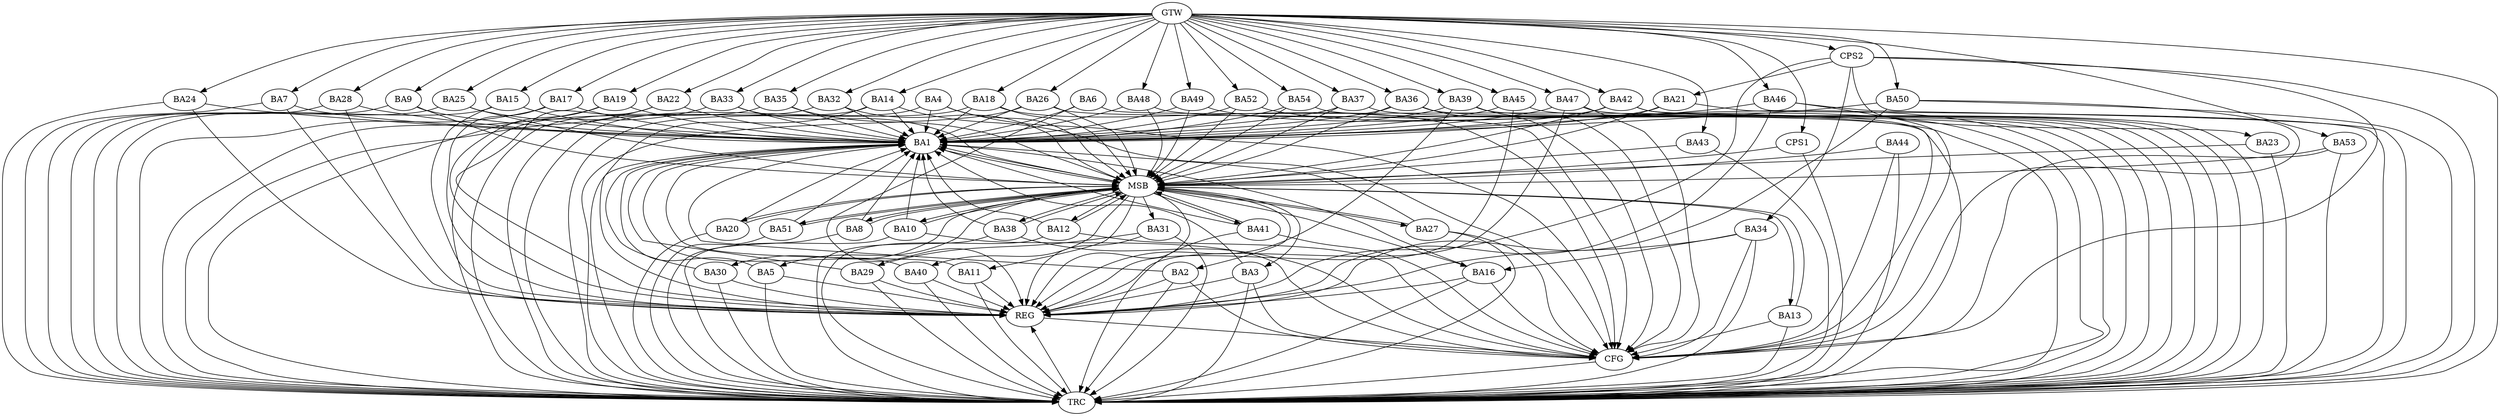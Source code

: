 strict digraph G {
  BA1 [ label="BA1" ];
  BA2 [ label="BA2" ];
  BA3 [ label="BA3" ];
  BA4 [ label="BA4" ];
  BA5 [ label="BA5" ];
  BA6 [ label="BA6" ];
  BA7 [ label="BA7" ];
  BA8 [ label="BA8" ];
  BA9 [ label="BA9" ];
  BA10 [ label="BA10" ];
  BA11 [ label="BA11" ];
  BA12 [ label="BA12" ];
  BA13 [ label="BA13" ];
  BA14 [ label="BA14" ];
  BA15 [ label="BA15" ];
  BA16 [ label="BA16" ];
  BA17 [ label="BA17" ];
  BA18 [ label="BA18" ];
  BA19 [ label="BA19" ];
  BA20 [ label="BA20" ];
  BA21 [ label="BA21" ];
  BA22 [ label="BA22" ];
  BA23 [ label="BA23" ];
  BA24 [ label="BA24" ];
  BA25 [ label="BA25" ];
  BA26 [ label="BA26" ];
  BA27 [ label="BA27" ];
  BA28 [ label="BA28" ];
  BA29 [ label="BA29" ];
  BA30 [ label="BA30" ];
  BA31 [ label="BA31" ];
  BA32 [ label="BA32" ];
  BA33 [ label="BA33" ];
  BA34 [ label="BA34" ];
  BA35 [ label="BA35" ];
  BA36 [ label="BA36" ];
  BA37 [ label="BA37" ];
  BA38 [ label="BA38" ];
  BA39 [ label="BA39" ];
  BA40 [ label="BA40" ];
  BA41 [ label="BA41" ];
  BA42 [ label="BA42" ];
  BA43 [ label="BA43" ];
  BA44 [ label="BA44" ];
  BA45 [ label="BA45" ];
  BA46 [ label="BA46" ];
  BA47 [ label="BA47" ];
  BA48 [ label="BA48" ];
  BA49 [ label="BA49" ];
  BA50 [ label="BA50" ];
  BA51 [ label="BA51" ];
  BA52 [ label="BA52" ];
  BA53 [ label="BA53" ];
  BA54 [ label="BA54" ];
  CPS1 [ label="CPS1" ];
  CPS2 [ label="CPS2" ];
  GTW [ label="GTW" ];
  REG [ label="REG" ];
  MSB [ label="MSB" ];
  CFG [ label="CFG" ];
  TRC [ label="TRC" ];
  BA2 -> BA1;
  BA3 -> BA1;
  BA5 -> BA1;
  BA6 -> BA1;
  BA28 -> BA1;
  BA30 -> BA1;
  BA31 -> BA29;
  BA34 -> BA16;
  BA40 -> BA1;
  CPS2 -> BA34;
  CPS2 -> BA21;
  CPS2 -> BA23;
  GTW -> BA7;
  GTW -> BA9;
  GTW -> BA14;
  GTW -> BA15;
  GTW -> BA17;
  GTW -> BA18;
  GTW -> BA19;
  GTW -> BA22;
  GTW -> BA24;
  GTW -> BA25;
  GTW -> BA26;
  GTW -> BA28;
  GTW -> BA32;
  GTW -> BA33;
  GTW -> BA35;
  GTW -> BA36;
  GTW -> BA37;
  GTW -> BA39;
  GTW -> BA42;
  GTW -> BA43;
  GTW -> BA45;
  GTW -> BA46;
  GTW -> BA47;
  GTW -> BA48;
  GTW -> BA49;
  GTW -> BA50;
  GTW -> BA52;
  GTW -> BA53;
  GTW -> BA54;
  GTW -> CPS1;
  GTW -> CPS2;
  BA2 -> REG;
  BA3 -> REG;
  BA5 -> REG;
  BA6 -> REG;
  BA7 -> REG;
  BA11 -> REG;
  BA14 -> REG;
  BA15 -> REG;
  BA16 -> REG;
  BA17 -> REG;
  BA19 -> REG;
  BA22 -> REG;
  BA24 -> REG;
  BA28 -> REG;
  BA29 -> REG;
  BA30 -> REG;
  BA31 -> REG;
  BA34 -> REG;
  BA39 -> REG;
  BA40 -> REG;
  BA45 -> REG;
  BA46 -> REG;
  BA47 -> REG;
  BA50 -> REG;
  CPS2 -> REG;
  BA1 -> MSB;
  MSB -> BA2;
  MSB -> REG;
  BA4 -> MSB;
  BA8 -> MSB;
  BA9 -> MSB;
  MSB -> BA8;
  BA10 -> MSB;
  BA12 -> MSB;
  MSB -> BA1;
  BA13 -> MSB;
  MSB -> BA10;
  BA18 -> MSB;
  MSB -> BA5;
  BA20 -> MSB;
  MSB -> BA13;
  BA21 -> MSB;
  BA23 -> MSB;
  BA25 -> MSB;
  BA26 -> MSB;
  BA27 -> MSB;
  BA32 -> MSB;
  MSB -> BA27;
  BA33 -> MSB;
  BA35 -> MSB;
  MSB -> BA16;
  BA36 -> MSB;
  BA37 -> MSB;
  MSB -> BA3;
  BA38 -> MSB;
  MSB -> BA31;
  BA41 -> MSB;
  BA42 -> MSB;
  BA43 -> MSB;
  BA44 -> MSB;
  BA48 -> MSB;
  BA49 -> MSB;
  BA51 -> MSB;
  MSB -> BA20;
  BA52 -> MSB;
  BA53 -> MSB;
  BA54 -> MSB;
  MSB -> BA51;
  CPS1 -> MSB;
  MSB -> BA11;
  MSB -> BA12;
  MSB -> BA41;
  MSB -> BA38;
  MSB -> BA40;
  MSB -> BA30;
  BA34 -> CFG;
  BA10 -> CFG;
  BA53 -> CFG;
  BA12 -> CFG;
  BA3 -> CFG;
  BA18 -> CFG;
  BA50 -> CFG;
  BA16 -> CFG;
  BA39 -> CFG;
  BA2 -> CFG;
  BA27 -> CFG;
  BA38 -> CFG;
  BA47 -> CFG;
  BA44 -> CFG;
  BA41 -> CFG;
  BA42 -> CFG;
  BA26 -> CFG;
  BA36 -> CFG;
  CPS2 -> CFG;
  BA14 -> CFG;
  BA13 -> CFG;
  BA46 -> CFG;
  BA4 -> CFG;
  REG -> CFG;
  BA1 -> TRC;
  BA2 -> TRC;
  BA3 -> TRC;
  BA4 -> TRC;
  BA5 -> TRC;
  BA6 -> TRC;
  BA7 -> TRC;
  BA8 -> TRC;
  BA9 -> TRC;
  BA10 -> TRC;
  BA11 -> TRC;
  BA12 -> TRC;
  BA13 -> TRC;
  BA14 -> TRC;
  BA15 -> TRC;
  BA16 -> TRC;
  BA17 -> TRC;
  BA18 -> TRC;
  BA19 -> TRC;
  BA20 -> TRC;
  BA21 -> TRC;
  BA22 -> TRC;
  BA23 -> TRC;
  BA24 -> TRC;
  BA25 -> TRC;
  BA26 -> TRC;
  BA27 -> TRC;
  BA28 -> TRC;
  BA29 -> TRC;
  BA30 -> TRC;
  BA31 -> TRC;
  BA32 -> TRC;
  BA33 -> TRC;
  BA34 -> TRC;
  BA35 -> TRC;
  BA36 -> TRC;
  BA37 -> TRC;
  BA38 -> TRC;
  BA39 -> TRC;
  BA40 -> TRC;
  BA41 -> TRC;
  BA42 -> TRC;
  BA43 -> TRC;
  BA44 -> TRC;
  BA45 -> TRC;
  BA46 -> TRC;
  BA47 -> TRC;
  BA48 -> TRC;
  BA49 -> TRC;
  BA50 -> TRC;
  BA51 -> TRC;
  BA52 -> TRC;
  BA53 -> TRC;
  BA54 -> TRC;
  CPS1 -> TRC;
  CPS2 -> TRC;
  GTW -> TRC;
  CFG -> TRC;
  TRC -> REG;
  BA10 -> BA1;
  BA20 -> BA1;
  BA12 -> BA1;
  BA46 -> BA1;
  BA18 -> BA1;
  BA29 -> BA1;
  BA38 -> BA1;
  BA9 -> BA1;
  BA11 -> BA1;
  BA41 -> BA1;
  BA39 -> BA1;
  BA15 -> BA1;
  BA35 -> BA1;
  BA50 -> BA1;
  BA42 -> BA1;
  BA16 -> BA1;
  BA51 -> BA1;
  BA25 -> BA1;
  BA17 -> BA1;
  BA22 -> BA1;
  BA7 -> BA1;
  BA24 -> BA1;
  BA32 -> BA1;
  BA8 -> BA1;
  BA26 -> BA1;
  BA45 -> BA1;
  BA14 -> BA1;
  BA19 -> BA1;
  BA47 -> BA1;
  BA54 -> BA1;
  BA49 -> BA1;
  BA37 -> BA1;
  BA52 -> BA1;
  BA21 -> BA1;
  BA48 -> BA1;
  BA4 -> BA1;
  BA36 -> BA1;
  BA27 -> BA1;
  BA33 -> BA1;
}
